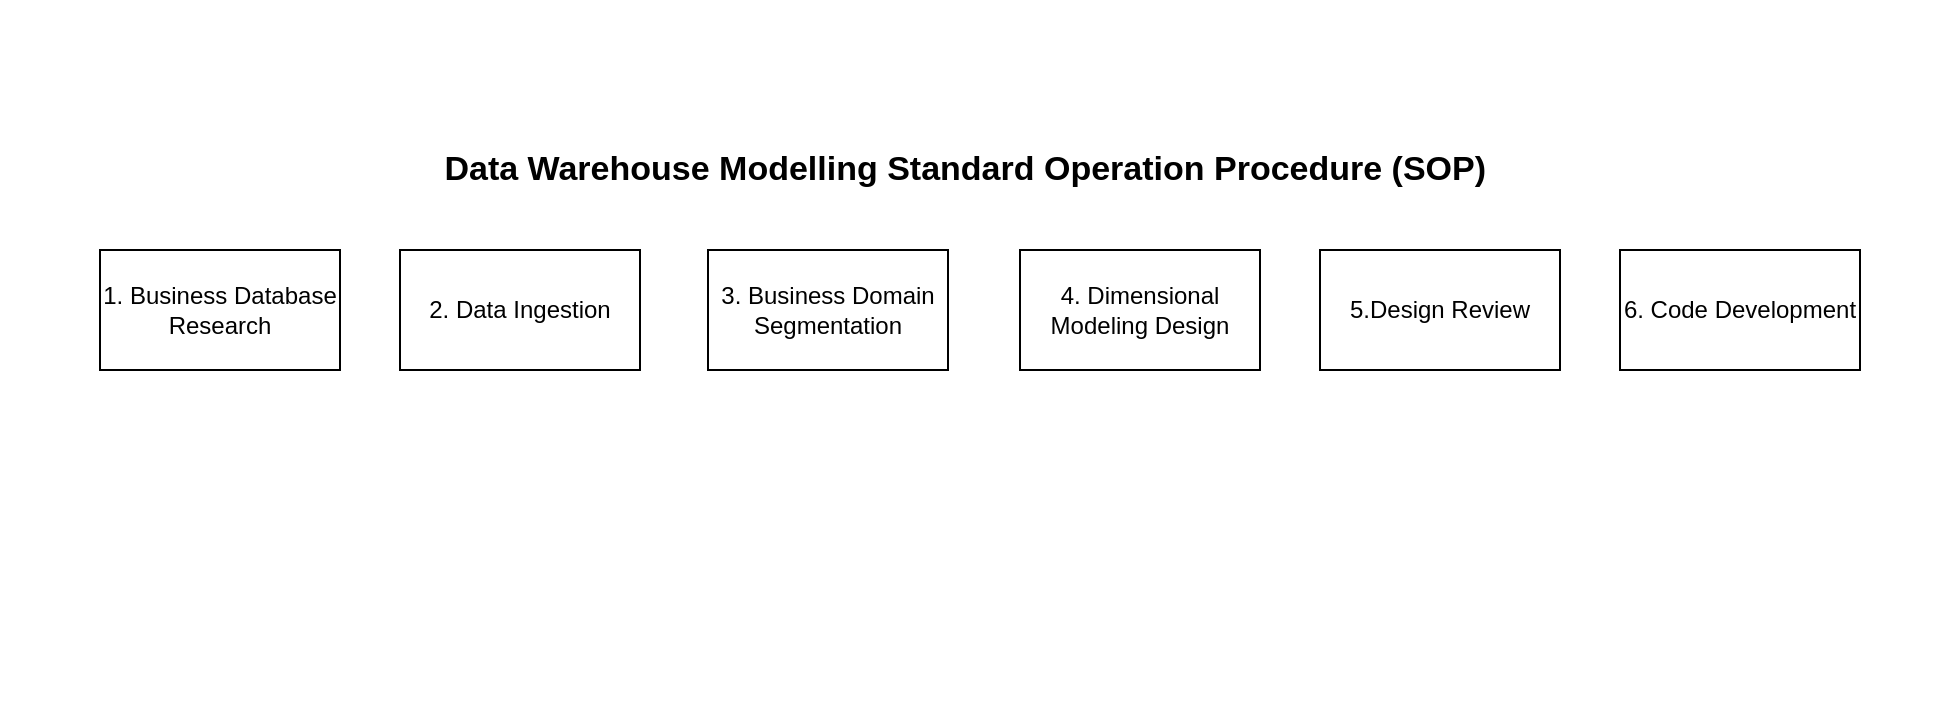 <mxfile version="26.0.16">
  <diagram name="第 1 页" id="4XyvHDbXee3UVxCxzIei">
    <mxGraphModel dx="881" dy="1255" grid="1" gridSize="10" guides="1" tooltips="1" connect="1" arrows="1" fold="1" page="1" pageScale="1" pageWidth="827" pageHeight="1169" math="0" shadow="0">
      <root>
        <mxCell id="0" />
        <mxCell id="1" parent="0" />
        <mxCell id="S8YN2sXNwx94foVtgziK-1" value="" style="rounded=0;whiteSpace=wrap;html=1;strokeColor=none;" vertex="1" parent="1">
          <mxGeometry y="330" width="970" height="360" as="geometry" />
        </mxCell>
        <mxCell id="S8YN2sXNwx94foVtgziK-2" value="1. Business Database Research" style="rounded=0;whiteSpace=wrap;html=1;" vertex="1" parent="1">
          <mxGeometry x="50" y="455" width="120" height="60" as="geometry" />
        </mxCell>
        <mxCell id="S8YN2sXNwx94foVtgziK-3" value="2. Data Ingestion" style="rounded=0;whiteSpace=wrap;html=1;" vertex="1" parent="1">
          <mxGeometry x="200" y="455" width="120" height="60" as="geometry" />
        </mxCell>
        <mxCell id="S8YN2sXNwx94foVtgziK-4" value="3. Business Domain Segmentation" style="rounded=0;whiteSpace=wrap;html=1;" vertex="1" parent="1">
          <mxGeometry x="354" y="455" width="120" height="60" as="geometry" />
        </mxCell>
        <mxCell id="S8YN2sXNwx94foVtgziK-5" value="4.&amp;nbsp;Dimensional Modeling Design" style="rounded=0;whiteSpace=wrap;html=1;" vertex="1" parent="1">
          <mxGeometry x="510" y="455" width="120" height="60" as="geometry" />
        </mxCell>
        <mxCell id="S8YN2sXNwx94foVtgziK-6" value="5.Design Review" style="rounded=0;whiteSpace=wrap;html=1;" vertex="1" parent="1">
          <mxGeometry x="660" y="455" width="120" height="60" as="geometry" />
        </mxCell>
        <mxCell id="S8YN2sXNwx94foVtgziK-7" value="6. Code Development" style="rounded=0;whiteSpace=wrap;html=1;" vertex="1" parent="1">
          <mxGeometry x="810" y="455" width="120" height="60" as="geometry" />
        </mxCell>
        <mxCell id="S8YN2sXNwx94foVtgziK-8" value="&lt;font style=&quot;font-size: 17px;&quot;&gt;&lt;b&gt;Data Warehouse Modelling Standard Operation Procedure (SOP)&amp;nbsp;&lt;/b&gt;&lt;/font&gt;" style="text;html=1;align=center;verticalAlign=middle;whiteSpace=wrap;rounded=0;" vertex="1" parent="1">
          <mxGeometry x="220" y="400" width="530" height="30" as="geometry" />
        </mxCell>
      </root>
    </mxGraphModel>
  </diagram>
</mxfile>
